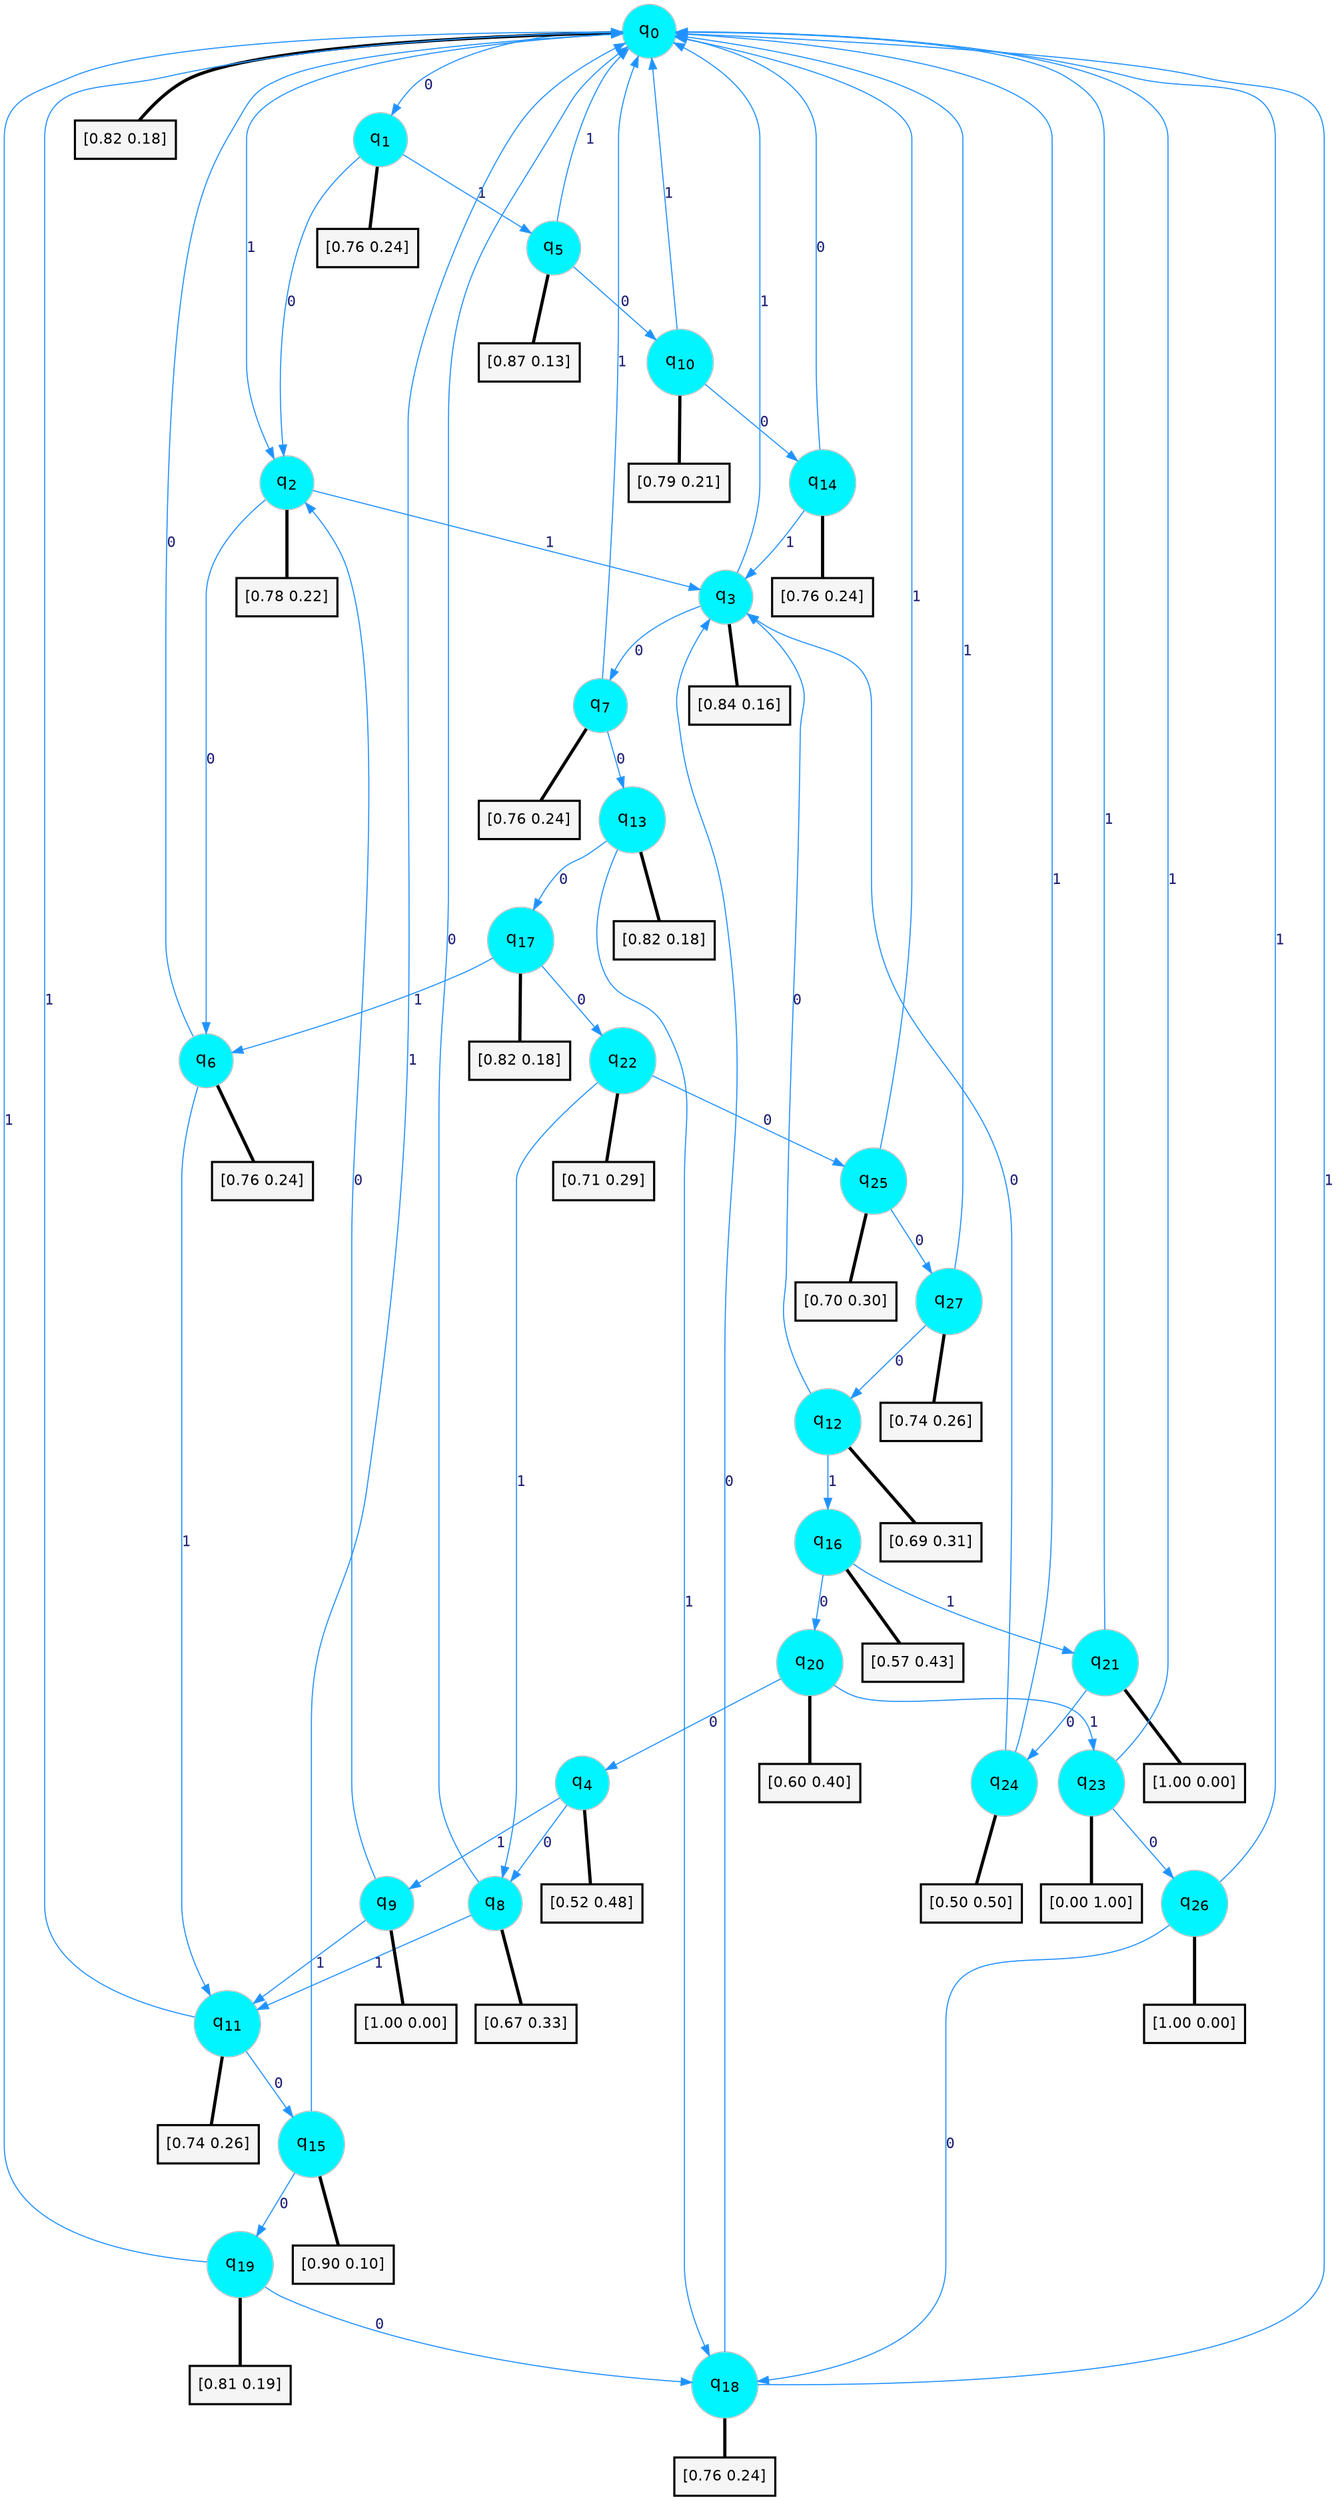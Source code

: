 digraph G {
graph [
bgcolor=transparent, dpi=300, rankdir=TD, size="40,25"];
node [
color=gray, fillcolor=turquoise1, fontcolor=black, fontname=Helvetica, fontsize=16, fontweight=bold, shape=circle, style=filled];
edge [
arrowsize=1, color=dodgerblue1, fontcolor=midnightblue, fontname=courier, fontweight=bold, penwidth=1, style=solid, weight=20];
0[label=<q<SUB>0</SUB>>];
1[label=<q<SUB>1</SUB>>];
2[label=<q<SUB>2</SUB>>];
3[label=<q<SUB>3</SUB>>];
4[label=<q<SUB>4</SUB>>];
5[label=<q<SUB>5</SUB>>];
6[label=<q<SUB>6</SUB>>];
7[label=<q<SUB>7</SUB>>];
8[label=<q<SUB>8</SUB>>];
9[label=<q<SUB>9</SUB>>];
10[label=<q<SUB>10</SUB>>];
11[label=<q<SUB>11</SUB>>];
12[label=<q<SUB>12</SUB>>];
13[label=<q<SUB>13</SUB>>];
14[label=<q<SUB>14</SUB>>];
15[label=<q<SUB>15</SUB>>];
16[label=<q<SUB>16</SUB>>];
17[label=<q<SUB>17</SUB>>];
18[label=<q<SUB>18</SUB>>];
19[label=<q<SUB>19</SUB>>];
20[label=<q<SUB>20</SUB>>];
21[label=<q<SUB>21</SUB>>];
22[label=<q<SUB>22</SUB>>];
23[label=<q<SUB>23</SUB>>];
24[label=<q<SUB>24</SUB>>];
25[label=<q<SUB>25</SUB>>];
26[label=<q<SUB>26</SUB>>];
27[label=<q<SUB>27</SUB>>];
28[label="[0.82 0.18]", shape=box,fontcolor=black, fontname=Helvetica, fontsize=14, penwidth=2, fillcolor=whitesmoke,color=black];
29[label="[0.76 0.24]", shape=box,fontcolor=black, fontname=Helvetica, fontsize=14, penwidth=2, fillcolor=whitesmoke,color=black];
30[label="[0.78 0.22]", shape=box,fontcolor=black, fontname=Helvetica, fontsize=14, penwidth=2, fillcolor=whitesmoke,color=black];
31[label="[0.84 0.16]", shape=box,fontcolor=black, fontname=Helvetica, fontsize=14, penwidth=2, fillcolor=whitesmoke,color=black];
32[label="[0.52 0.48]", shape=box,fontcolor=black, fontname=Helvetica, fontsize=14, penwidth=2, fillcolor=whitesmoke,color=black];
33[label="[0.87 0.13]", shape=box,fontcolor=black, fontname=Helvetica, fontsize=14, penwidth=2, fillcolor=whitesmoke,color=black];
34[label="[0.76 0.24]", shape=box,fontcolor=black, fontname=Helvetica, fontsize=14, penwidth=2, fillcolor=whitesmoke,color=black];
35[label="[0.76 0.24]", shape=box,fontcolor=black, fontname=Helvetica, fontsize=14, penwidth=2, fillcolor=whitesmoke,color=black];
36[label="[0.67 0.33]", shape=box,fontcolor=black, fontname=Helvetica, fontsize=14, penwidth=2, fillcolor=whitesmoke,color=black];
37[label="[1.00 0.00]", shape=box,fontcolor=black, fontname=Helvetica, fontsize=14, penwidth=2, fillcolor=whitesmoke,color=black];
38[label="[0.79 0.21]", shape=box,fontcolor=black, fontname=Helvetica, fontsize=14, penwidth=2, fillcolor=whitesmoke,color=black];
39[label="[0.74 0.26]", shape=box,fontcolor=black, fontname=Helvetica, fontsize=14, penwidth=2, fillcolor=whitesmoke,color=black];
40[label="[0.69 0.31]", shape=box,fontcolor=black, fontname=Helvetica, fontsize=14, penwidth=2, fillcolor=whitesmoke,color=black];
41[label="[0.82 0.18]", shape=box,fontcolor=black, fontname=Helvetica, fontsize=14, penwidth=2, fillcolor=whitesmoke,color=black];
42[label="[0.76 0.24]", shape=box,fontcolor=black, fontname=Helvetica, fontsize=14, penwidth=2, fillcolor=whitesmoke,color=black];
43[label="[0.90 0.10]", shape=box,fontcolor=black, fontname=Helvetica, fontsize=14, penwidth=2, fillcolor=whitesmoke,color=black];
44[label="[0.57 0.43]", shape=box,fontcolor=black, fontname=Helvetica, fontsize=14, penwidth=2, fillcolor=whitesmoke,color=black];
45[label="[0.82 0.18]", shape=box,fontcolor=black, fontname=Helvetica, fontsize=14, penwidth=2, fillcolor=whitesmoke,color=black];
46[label="[0.76 0.24]", shape=box,fontcolor=black, fontname=Helvetica, fontsize=14, penwidth=2, fillcolor=whitesmoke,color=black];
47[label="[0.81 0.19]", shape=box,fontcolor=black, fontname=Helvetica, fontsize=14, penwidth=2, fillcolor=whitesmoke,color=black];
48[label="[0.60 0.40]", shape=box,fontcolor=black, fontname=Helvetica, fontsize=14, penwidth=2, fillcolor=whitesmoke,color=black];
49[label="[1.00 0.00]", shape=box,fontcolor=black, fontname=Helvetica, fontsize=14, penwidth=2, fillcolor=whitesmoke,color=black];
50[label="[0.71 0.29]", shape=box,fontcolor=black, fontname=Helvetica, fontsize=14, penwidth=2, fillcolor=whitesmoke,color=black];
51[label="[0.00 1.00]", shape=box,fontcolor=black, fontname=Helvetica, fontsize=14, penwidth=2, fillcolor=whitesmoke,color=black];
52[label="[0.50 0.50]", shape=box,fontcolor=black, fontname=Helvetica, fontsize=14, penwidth=2, fillcolor=whitesmoke,color=black];
53[label="[0.70 0.30]", shape=box,fontcolor=black, fontname=Helvetica, fontsize=14, penwidth=2, fillcolor=whitesmoke,color=black];
54[label="[1.00 0.00]", shape=box,fontcolor=black, fontname=Helvetica, fontsize=14, penwidth=2, fillcolor=whitesmoke,color=black];
55[label="[0.74 0.26]", shape=box,fontcolor=black, fontname=Helvetica, fontsize=14, penwidth=2, fillcolor=whitesmoke,color=black];
0->1 [label=0];
0->2 [label=1];
0->28 [arrowhead=none, penwidth=3,color=black];
1->2 [label=0];
1->5 [label=1];
1->29 [arrowhead=none, penwidth=3,color=black];
2->6 [label=0];
2->3 [label=1];
2->30 [arrowhead=none, penwidth=3,color=black];
3->7 [label=0];
3->0 [label=1];
3->31 [arrowhead=none, penwidth=3,color=black];
4->8 [label=0];
4->9 [label=1];
4->32 [arrowhead=none, penwidth=3,color=black];
5->10 [label=0];
5->0 [label=1];
5->33 [arrowhead=none, penwidth=3,color=black];
6->0 [label=0];
6->11 [label=1];
6->34 [arrowhead=none, penwidth=3,color=black];
7->13 [label=0];
7->0 [label=1];
7->35 [arrowhead=none, penwidth=3,color=black];
8->0 [label=0];
8->11 [label=1];
8->36 [arrowhead=none, penwidth=3,color=black];
9->2 [label=0];
9->11 [label=1];
9->37 [arrowhead=none, penwidth=3,color=black];
10->14 [label=0];
10->0 [label=1];
10->38 [arrowhead=none, penwidth=3,color=black];
11->15 [label=0];
11->0 [label=1];
11->39 [arrowhead=none, penwidth=3,color=black];
12->3 [label=0];
12->16 [label=1];
12->40 [arrowhead=none, penwidth=3,color=black];
13->17 [label=0];
13->18 [label=1];
13->41 [arrowhead=none, penwidth=3,color=black];
14->0 [label=0];
14->3 [label=1];
14->42 [arrowhead=none, penwidth=3,color=black];
15->19 [label=0];
15->0 [label=1];
15->43 [arrowhead=none, penwidth=3,color=black];
16->20 [label=0];
16->21 [label=1];
16->44 [arrowhead=none, penwidth=3,color=black];
17->22 [label=0];
17->6 [label=1];
17->45 [arrowhead=none, penwidth=3,color=black];
18->3 [label=0];
18->0 [label=1];
18->46 [arrowhead=none, penwidth=3,color=black];
19->18 [label=0];
19->0 [label=1];
19->47 [arrowhead=none, penwidth=3,color=black];
20->4 [label=0];
20->23 [label=1];
20->48 [arrowhead=none, penwidth=3,color=black];
21->24 [label=0];
21->0 [label=1];
21->49 [arrowhead=none, penwidth=3,color=black];
22->25 [label=0];
22->8 [label=1];
22->50 [arrowhead=none, penwidth=3,color=black];
23->26 [label=0];
23->0 [label=1];
23->51 [arrowhead=none, penwidth=3,color=black];
24->3 [label=0];
24->0 [label=1];
24->52 [arrowhead=none, penwidth=3,color=black];
25->27 [label=0];
25->0 [label=1];
25->53 [arrowhead=none, penwidth=3,color=black];
26->18 [label=0];
26->0 [label=1];
26->54 [arrowhead=none, penwidth=3,color=black];
27->12 [label=0];
27->0 [label=1];
27->55 [arrowhead=none, penwidth=3,color=black];
}
